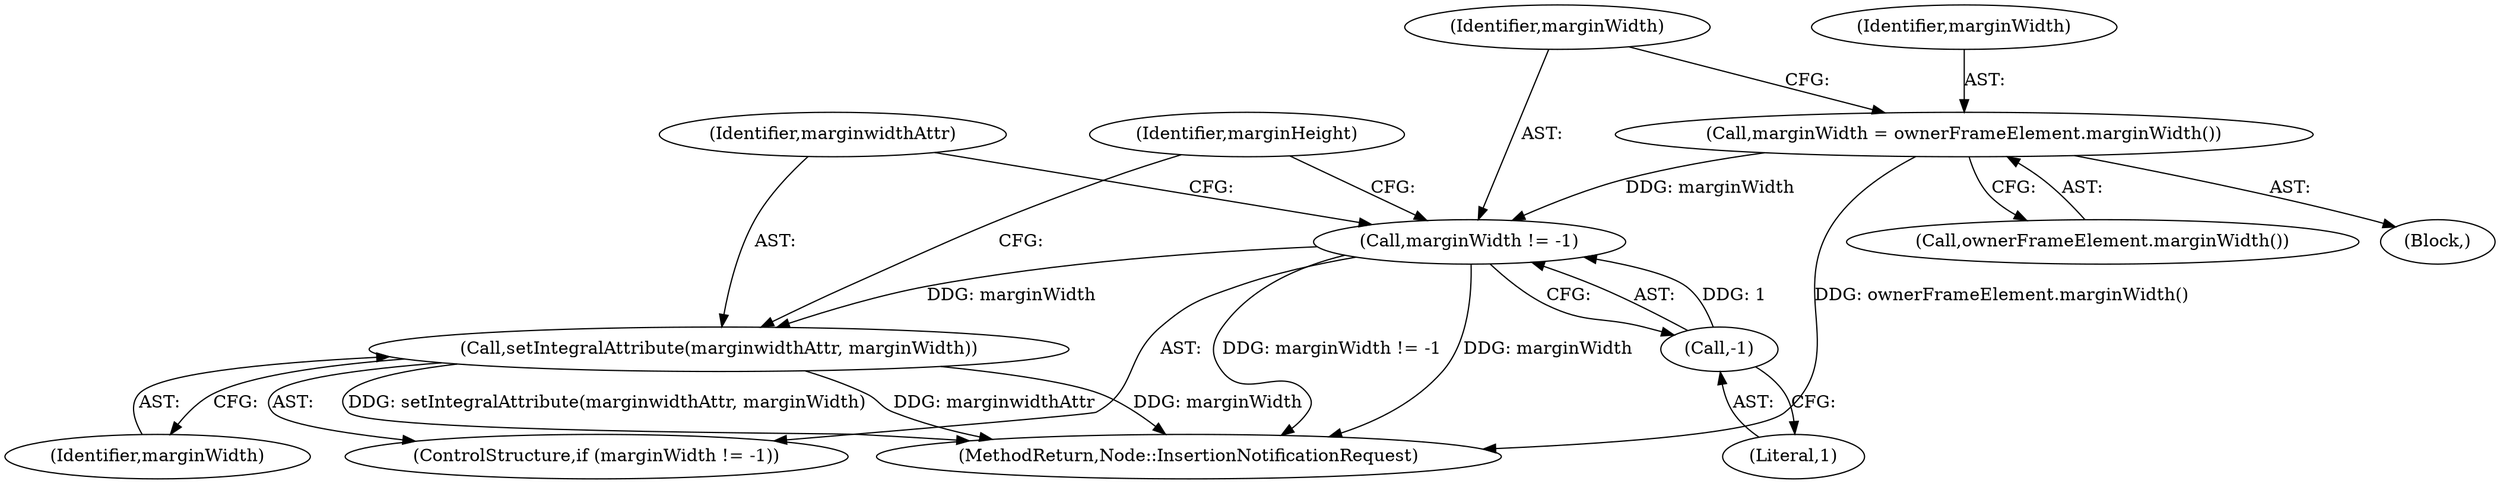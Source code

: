 digraph "1_Chrome_d22bd7ecd1cc576a1a586ee59d5e08d7eee6cdf3@del" {
"1000127" [label="(Call,marginWidth != -1)"];
"1000123" [label="(Call,marginWidth = ownerFrameElement.marginWidth())"];
"1000129" [label="(Call,-1)"];
"1000131" [label="(Call,setIntegralAttribute(marginwidthAttr, marginWidth))"];
"1000127" [label="(Call,marginWidth != -1)"];
"1000136" [label="(Identifier,marginHeight)"];
"1000132" [label="(Identifier,marginwidthAttr)"];
"1000129" [label="(Call,-1)"];
"1000148" [label="(MethodReturn,Node::InsertionNotificationRequest)"];
"1000123" [label="(Call,marginWidth = ownerFrameElement.marginWidth())"];
"1000126" [label="(ControlStructure,if (marginWidth != -1))"];
"1000131" [label="(Call,setIntegralAttribute(marginwidthAttr, marginWidth))"];
"1000115" [label="(Block,)"];
"1000124" [label="(Identifier,marginWidth)"];
"1000128" [label="(Identifier,marginWidth)"];
"1000133" [label="(Identifier,marginWidth)"];
"1000125" [label="(Call,ownerFrameElement.marginWidth())"];
"1000130" [label="(Literal,1)"];
"1000127" -> "1000126"  [label="AST: "];
"1000127" -> "1000129"  [label="CFG: "];
"1000128" -> "1000127"  [label="AST: "];
"1000129" -> "1000127"  [label="AST: "];
"1000132" -> "1000127"  [label="CFG: "];
"1000136" -> "1000127"  [label="CFG: "];
"1000127" -> "1000148"  [label="DDG: marginWidth != -1"];
"1000127" -> "1000148"  [label="DDG: marginWidth"];
"1000123" -> "1000127"  [label="DDG: marginWidth"];
"1000129" -> "1000127"  [label="DDG: 1"];
"1000127" -> "1000131"  [label="DDG: marginWidth"];
"1000123" -> "1000115"  [label="AST: "];
"1000123" -> "1000125"  [label="CFG: "];
"1000124" -> "1000123"  [label="AST: "];
"1000125" -> "1000123"  [label="AST: "];
"1000128" -> "1000123"  [label="CFG: "];
"1000123" -> "1000148"  [label="DDG: ownerFrameElement.marginWidth()"];
"1000129" -> "1000130"  [label="CFG: "];
"1000130" -> "1000129"  [label="AST: "];
"1000131" -> "1000126"  [label="AST: "];
"1000131" -> "1000133"  [label="CFG: "];
"1000132" -> "1000131"  [label="AST: "];
"1000133" -> "1000131"  [label="AST: "];
"1000136" -> "1000131"  [label="CFG: "];
"1000131" -> "1000148"  [label="DDG: marginWidth"];
"1000131" -> "1000148"  [label="DDG: setIntegralAttribute(marginwidthAttr, marginWidth)"];
"1000131" -> "1000148"  [label="DDG: marginwidthAttr"];
}
